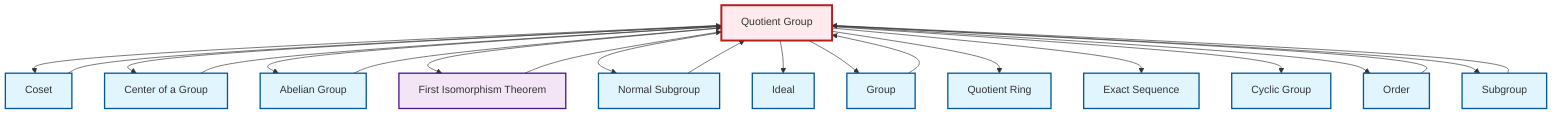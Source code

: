 graph TD
    classDef definition fill:#e1f5fe,stroke:#01579b,stroke-width:2px
    classDef theorem fill:#f3e5f5,stroke:#4a148c,stroke-width:2px
    classDef axiom fill:#fff3e0,stroke:#e65100,stroke-width:2px
    classDef example fill:#e8f5e9,stroke:#1b5e20,stroke-width:2px
    classDef current fill:#ffebee,stroke:#b71c1c,stroke-width:3px
    def-quotient-group["Quotient Group"]:::definition
    def-coset["Coset"]:::definition
    def-group["Group"]:::definition
    def-subgroup["Subgroup"]:::definition
    def-center-of-group["Center of a Group"]:::definition
    def-abelian-group["Abelian Group"]:::definition
    def-normal-subgroup["Normal Subgroup"]:::definition
    def-exact-sequence["Exact Sequence"]:::definition
    def-ideal["Ideal"]:::definition
    def-cyclic-group["Cyclic Group"]:::definition
    def-order["Order"]:::definition
    thm-first-isomorphism["First Isomorphism Theorem"]:::theorem
    def-quotient-ring["Quotient Ring"]:::definition
    def-group --> def-quotient-group
    thm-first-isomorphism --> def-quotient-group
    def-quotient-group --> def-coset
    def-quotient-group --> def-center-of-group
    def-quotient-group --> def-abelian-group
    def-quotient-group --> thm-first-isomorphism
    def-abelian-group --> def-quotient-group
    def-quotient-group --> def-normal-subgroup
    def-quotient-group --> def-ideal
    def-center-of-group --> def-quotient-group
    def-quotient-group --> def-group
    def-normal-subgroup --> def-quotient-group
    def-subgroup --> def-quotient-group
    def-quotient-group --> def-quotient-ring
    def-coset --> def-quotient-group
    def-quotient-group --> def-exact-sequence
    def-quotient-group --> def-cyclic-group
    def-quotient-group --> def-order
    def-quotient-group --> def-subgroup
    def-order --> def-quotient-group
    class def-quotient-group current